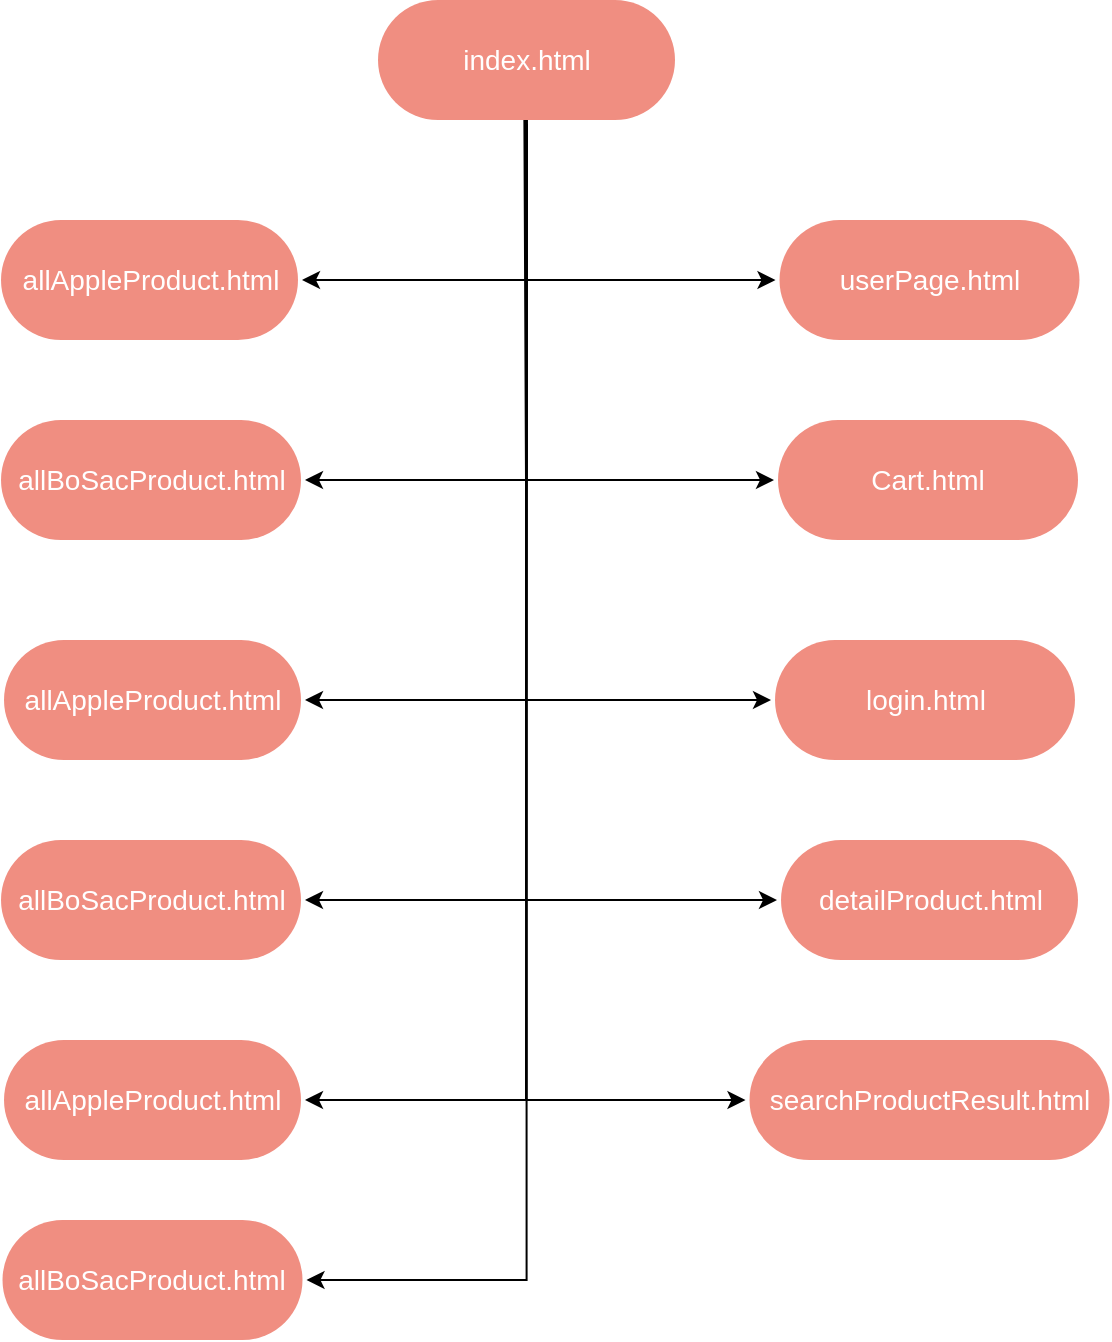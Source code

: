 <mxfile version="24.0.6" type="device">
  <diagram id="6a731a19-8d31-9384-78a2-239565b7b9f0" name="Page-1">
    <mxGraphModel dx="322" dy="1001" grid="1" gridSize="10" guides="1" tooltips="1" connect="1" arrows="1" fold="1" page="1" pageScale="1" pageWidth="1169" pageHeight="827" background="none" math="0" shadow="0">
      <root>
        <mxCell id="0" />
        <mxCell id="1" parent="0" />
        <mxCell id="oPd6FzRz7PDfmWoc3xB5-1762" style="edgeStyle=orthogonalEdgeStyle;rounded=0;orthogonalLoop=1;jettySize=auto;html=1;" edge="1" parent="1" source="1754" target="BJ98u4_G1ES-Bh9A2rWm-1796">
          <mxGeometry relative="1" as="geometry">
            <Array as="points">
              <mxPoint x="794" y="-260" />
            </Array>
          </mxGeometry>
        </mxCell>
        <mxCell id="oPd6FzRz7PDfmWoc3xB5-1763" style="edgeStyle=orthogonalEdgeStyle;rounded=0;orthogonalLoop=1;jettySize=auto;html=1;exitX=0.493;exitY=0.968;exitDx=0;exitDy=0;exitPerimeter=0;" edge="1" parent="1" source="1754" target="1755">
          <mxGeometry relative="1" as="geometry">
            <Array as="points">
              <mxPoint x="793" y="-338" />
              <mxPoint x="794" y="-338" />
              <mxPoint x="794" y="-160" />
            </Array>
          </mxGeometry>
        </mxCell>
        <mxCell id="oPd6FzRz7PDfmWoc3xB5-1764" style="edgeStyle=orthogonalEdgeStyle;rounded=0;orthogonalLoop=1;jettySize=auto;html=1;exitX=0.5;exitY=1;exitDx=0;exitDy=0;" edge="1" parent="1" source="1754" target="1756">
          <mxGeometry relative="1" as="geometry">
            <Array as="points">
              <mxPoint x="794" y="-354" />
              <mxPoint x="794" y="-50" />
            </Array>
          </mxGeometry>
        </mxCell>
        <mxCell id="oPd6FzRz7PDfmWoc3xB5-1766" style="edgeStyle=orthogonalEdgeStyle;rounded=0;orthogonalLoop=1;jettySize=auto;html=1;" edge="1" parent="1" target="BJ98u4_G1ES-Bh9A2rWm-1783">
          <mxGeometry relative="1" as="geometry">
            <mxPoint x="794" y="-340" as="sourcePoint" />
            <Array as="points">
              <mxPoint x="794" y="-386" />
              <mxPoint x="794" y="50" />
            </Array>
          </mxGeometry>
        </mxCell>
        <mxCell id="oPd6FzRz7PDfmWoc3xB5-1768" style="edgeStyle=orthogonalEdgeStyle;rounded=0;orthogonalLoop=1;jettySize=auto;html=1;exitX=0.5;exitY=1;exitDx=0;exitDy=0;" edge="1" parent="1" source="1754" target="BJ98u4_G1ES-Bh9A2rWm-1790">
          <mxGeometry relative="1" as="geometry">
            <Array as="points">
              <mxPoint x="794" y="150" />
            </Array>
          </mxGeometry>
        </mxCell>
        <mxCell id="oPd6FzRz7PDfmWoc3xB5-1769" style="edgeStyle=orthogonalEdgeStyle;rounded=0;orthogonalLoop=1;jettySize=auto;html=1;" edge="1" parent="1" target="BJ98u4_G1ES-Bh9A2rWm-1792">
          <mxGeometry relative="1" as="geometry">
            <mxPoint x="794" y="-340" as="sourcePoint" />
            <Array as="points">
              <mxPoint x="794" y="-354" />
              <mxPoint x="794" y="-260" />
            </Array>
          </mxGeometry>
        </mxCell>
        <mxCell id="oPd6FzRz7PDfmWoc3xB5-1770" style="edgeStyle=orthogonalEdgeStyle;rounded=0;orthogonalLoop=1;jettySize=auto;html=1;exitX=0.5;exitY=1;exitDx=0;exitDy=0;" edge="1" parent="1" source="1754" target="BJ98u4_G1ES-Bh9A2rWm-1791">
          <mxGeometry relative="1" as="geometry">
            <Array as="points">
              <mxPoint x="794" y="-160" />
            </Array>
          </mxGeometry>
        </mxCell>
        <mxCell id="oPd6FzRz7PDfmWoc3xB5-1771" style="edgeStyle=orthogonalEdgeStyle;rounded=0;orthogonalLoop=1;jettySize=auto;html=1;exitX=0.5;exitY=1;exitDx=0;exitDy=0;" edge="1" parent="1" source="1754" target="BJ98u4_G1ES-Bh9A2rWm-1799">
          <mxGeometry relative="1" as="geometry">
            <Array as="points">
              <mxPoint x="794" y="-386" />
              <mxPoint x="794" y="-50" />
            </Array>
          </mxGeometry>
        </mxCell>
        <mxCell id="oPd6FzRz7PDfmWoc3xB5-1772" style="edgeStyle=orthogonalEdgeStyle;rounded=0;orthogonalLoop=1;jettySize=auto;html=1;exitX=0.5;exitY=1;exitDx=0;exitDy=0;" edge="1" parent="1" source="1754" target="BJ98u4_G1ES-Bh9A2rWm-1798">
          <mxGeometry relative="1" as="geometry">
            <Array as="points">
              <mxPoint x="794" y="-340" />
              <mxPoint x="794" y="-340" />
              <mxPoint x="794" y="50" />
            </Array>
          </mxGeometry>
        </mxCell>
        <mxCell id="oPd6FzRz7PDfmWoc3xB5-1773" style="edgeStyle=orthogonalEdgeStyle;rounded=0;orthogonalLoop=1;jettySize=auto;html=1;exitX=0.5;exitY=1;exitDx=0;exitDy=0;" edge="1" parent="1" source="1754" target="BJ98u4_G1ES-Bh9A2rWm-1801">
          <mxGeometry relative="1" as="geometry">
            <Array as="points">
              <mxPoint x="794" y="-370" />
              <mxPoint x="794" y="150" />
            </Array>
          </mxGeometry>
        </mxCell>
        <mxCell id="oPd6FzRz7PDfmWoc3xB5-1774" style="edgeStyle=orthogonalEdgeStyle;rounded=0;orthogonalLoop=1;jettySize=auto;html=1;exitX=0.5;exitY=1;exitDx=0;exitDy=0;" edge="1" parent="1" source="1754" target="BJ98u4_G1ES-Bh9A2rWm-1800">
          <mxGeometry relative="1" as="geometry">
            <Array as="points">
              <mxPoint x="794" y="240" />
            </Array>
          </mxGeometry>
        </mxCell>
        <mxCell id="1754" value="index.html" style="rounded=1;whiteSpace=wrap;html=1;shadow=0;labelBackgroundColor=none;strokeColor=none;strokeWidth=3;fillColor=#f08e81;fontFamily=Helvetica;fontSize=14;fontColor=#FFFFFF;align=center;spacing=5;fontStyle=0;arcSize=50;perimeterSpacing=2;" parent="1" vertex="1">
          <mxGeometry x="720" y="-400" width="148.5" height="60" as="geometry" />
        </mxCell>
        <mxCell id="1755" value="Cart.html" style="rounded=1;whiteSpace=wrap;html=1;shadow=0;labelBackgroundColor=none;strokeColor=none;strokeWidth=3;fillColor=#f08e81;fontFamily=Helvetica;fontSize=14;fontColor=#FFFFFF;align=center;spacing=5;fontStyle=0;arcSize=50;perimeterSpacing=2;" parent="1" vertex="1">
          <mxGeometry x="920" y="-190" width="150" height="60" as="geometry" />
        </mxCell>
        <mxCell id="1756" value="login.html" style="rounded=1;whiteSpace=wrap;html=1;shadow=0;labelBackgroundColor=none;strokeColor=none;strokeWidth=3;fillColor=#f08e81;fontFamily=Helvetica;fontSize=14;fontColor=#FFFFFF;align=center;spacing=5;fontStyle=0;arcSize=50;perimeterSpacing=2;" parent="1" vertex="1">
          <mxGeometry x="918.5" y="-80" width="150" height="60" as="geometry" />
        </mxCell>
        <mxCell id="BJ98u4_G1ES-Bh9A2rWm-1790" value="searchProductResult.html" style="rounded=1;whiteSpace=wrap;html=1;shadow=0;labelBackgroundColor=none;strokeColor=none;strokeWidth=3;fillColor=#f08e81;fontFamily=Helvetica;fontSize=14;fontColor=#FFFFFF;align=center;spacing=5;fontStyle=0;arcSize=50;perimeterSpacing=2;" parent="1" vertex="1">
          <mxGeometry x="905.75" y="120" width="180" height="60" as="geometry" />
        </mxCell>
        <mxCell id="BJ98u4_G1ES-Bh9A2rWm-1791" value="allBoSacProduct.html" style="rounded=1;whiteSpace=wrap;html=1;shadow=0;labelBackgroundColor=none;strokeColor=none;strokeWidth=3;fillColor=#f08e81;fontFamily=Helvetica;fontSize=14;fontColor=#FFFFFF;align=center;spacing=5;fontStyle=0;arcSize=50;perimeterSpacing=2;" parent="1" vertex="1">
          <mxGeometry x="531.5" y="-190" width="150" height="60" as="geometry" />
        </mxCell>
        <mxCell id="BJ98u4_G1ES-Bh9A2rWm-1792" value="allAppleProduct.html" style="rounded=1;whiteSpace=wrap;html=1;shadow=0;labelBackgroundColor=none;strokeColor=none;strokeWidth=3;fillColor=#f08e81;fontFamily=Helvetica;fontSize=14;fontColor=#FFFFFF;align=center;spacing=5;fontStyle=0;arcSize=50;perimeterSpacing=2;" parent="1" vertex="1">
          <mxGeometry x="531.5" y="-290" width="148.5" height="60" as="geometry" />
        </mxCell>
        <mxCell id="BJ98u4_G1ES-Bh9A2rWm-1796" value="userPage.html" style="rounded=1;whiteSpace=wrap;html=1;shadow=0;labelBackgroundColor=none;strokeColor=none;strokeWidth=3;fillColor=#f08e81;fontFamily=Helvetica;fontSize=14;fontColor=#FFFFFF;align=center;spacing=5;fontStyle=0;arcSize=50;perimeterSpacing=2;" parent="1" vertex="1">
          <mxGeometry x="920.75" y="-290" width="150" height="60" as="geometry" />
        </mxCell>
        <mxCell id="BJ98u4_G1ES-Bh9A2rWm-1798" value="allBoSacProduct.html" style="rounded=1;whiteSpace=wrap;html=1;shadow=0;labelBackgroundColor=none;strokeColor=none;strokeWidth=3;fillColor=#f08e81;fontFamily=Helvetica;fontSize=14;fontColor=#FFFFFF;align=center;spacing=5;fontStyle=0;arcSize=50;perimeterSpacing=2;" parent="1" vertex="1">
          <mxGeometry x="531.5" y="20" width="150" height="60" as="geometry" />
        </mxCell>
        <mxCell id="BJ98u4_G1ES-Bh9A2rWm-1799" value="allAppleProduct.html" style="rounded=1;whiteSpace=wrap;html=1;shadow=0;labelBackgroundColor=none;strokeColor=none;strokeWidth=3;fillColor=#f08e81;fontFamily=Helvetica;fontSize=14;fontColor=#FFFFFF;align=center;spacing=5;fontStyle=0;arcSize=50;perimeterSpacing=2;" parent="1" vertex="1">
          <mxGeometry x="533" y="-80" width="148.5" height="60" as="geometry" />
        </mxCell>
        <mxCell id="BJ98u4_G1ES-Bh9A2rWm-1800" value="allBoSacProduct.html" style="rounded=1;whiteSpace=wrap;html=1;shadow=0;labelBackgroundColor=none;strokeColor=none;strokeWidth=3;fillColor=#f08e81;fontFamily=Helvetica;fontSize=14;fontColor=#FFFFFF;align=center;spacing=5;fontStyle=0;arcSize=50;perimeterSpacing=2;" parent="1" vertex="1">
          <mxGeometry x="532.25" y="210" width="150" height="60" as="geometry" />
        </mxCell>
        <mxCell id="BJ98u4_G1ES-Bh9A2rWm-1801" value="allAppleProduct.html" style="rounded=1;whiteSpace=wrap;html=1;shadow=0;labelBackgroundColor=none;strokeColor=none;strokeWidth=3;fillColor=#f08e81;fontFamily=Helvetica;fontSize=14;fontColor=#FFFFFF;align=center;spacing=5;fontStyle=0;arcSize=50;perimeterSpacing=2;" parent="1" vertex="1">
          <mxGeometry x="533" y="120" width="148.5" height="60" as="geometry" />
        </mxCell>
        <mxCell id="BJ98u4_G1ES-Bh9A2rWm-1783" value="detailProduct.html" style="rounded=1;whiteSpace=wrap;html=1;shadow=0;labelBackgroundColor=none;strokeColor=none;strokeWidth=3;fillColor=#f08e81;fontFamily=Helvetica;fontSize=14;fontColor=#FFFFFF;align=center;spacing=5;fontStyle=0;arcSize=50;perimeterSpacing=2;" parent="1" vertex="1">
          <mxGeometry x="921.5" y="20" width="148.5" height="60" as="geometry" />
        </mxCell>
      </root>
    </mxGraphModel>
  </diagram>
</mxfile>
